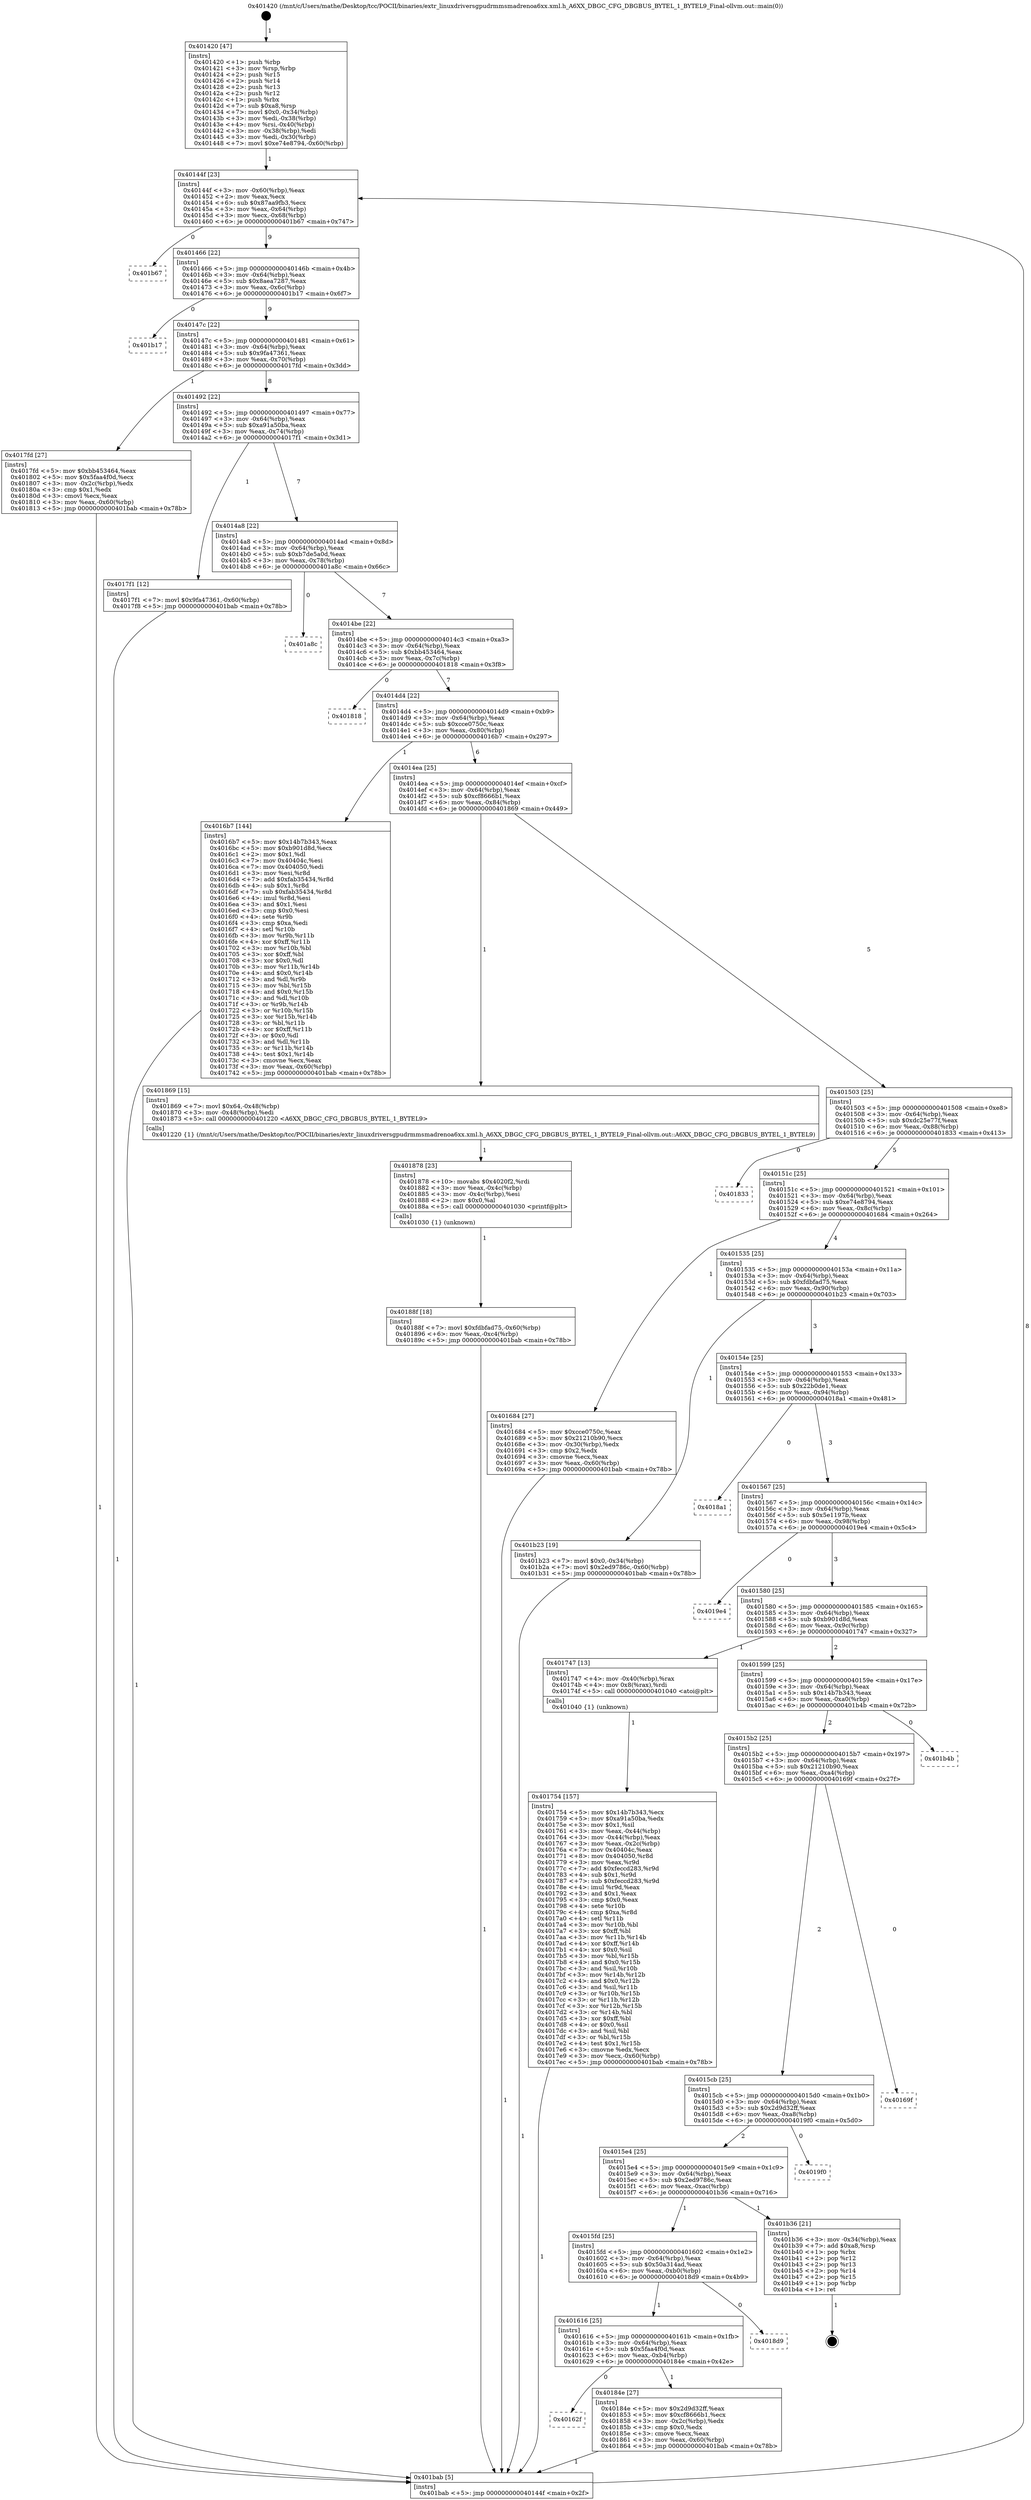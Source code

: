 digraph "0x401420" {
  label = "0x401420 (/mnt/c/Users/mathe/Desktop/tcc/POCII/binaries/extr_linuxdriversgpudrmmsmadrenoa6xx.xml.h_A6XX_DBGC_CFG_DBGBUS_BYTEL_1_BYTEL9_Final-ollvm.out::main(0))"
  labelloc = "t"
  node[shape=record]

  Entry [label="",width=0.3,height=0.3,shape=circle,fillcolor=black,style=filled]
  "0x40144f" [label="{
     0x40144f [23]\l
     | [instrs]\l
     &nbsp;&nbsp;0x40144f \<+3\>: mov -0x60(%rbp),%eax\l
     &nbsp;&nbsp;0x401452 \<+2\>: mov %eax,%ecx\l
     &nbsp;&nbsp;0x401454 \<+6\>: sub $0x87aa9fb3,%ecx\l
     &nbsp;&nbsp;0x40145a \<+3\>: mov %eax,-0x64(%rbp)\l
     &nbsp;&nbsp;0x40145d \<+3\>: mov %ecx,-0x68(%rbp)\l
     &nbsp;&nbsp;0x401460 \<+6\>: je 0000000000401b67 \<main+0x747\>\l
  }"]
  "0x401b67" [label="{
     0x401b67\l
  }", style=dashed]
  "0x401466" [label="{
     0x401466 [22]\l
     | [instrs]\l
     &nbsp;&nbsp;0x401466 \<+5\>: jmp 000000000040146b \<main+0x4b\>\l
     &nbsp;&nbsp;0x40146b \<+3\>: mov -0x64(%rbp),%eax\l
     &nbsp;&nbsp;0x40146e \<+5\>: sub $0x8aea7287,%eax\l
     &nbsp;&nbsp;0x401473 \<+3\>: mov %eax,-0x6c(%rbp)\l
     &nbsp;&nbsp;0x401476 \<+6\>: je 0000000000401b17 \<main+0x6f7\>\l
  }"]
  Exit [label="",width=0.3,height=0.3,shape=circle,fillcolor=black,style=filled,peripheries=2]
  "0x401b17" [label="{
     0x401b17\l
  }", style=dashed]
  "0x40147c" [label="{
     0x40147c [22]\l
     | [instrs]\l
     &nbsp;&nbsp;0x40147c \<+5\>: jmp 0000000000401481 \<main+0x61\>\l
     &nbsp;&nbsp;0x401481 \<+3\>: mov -0x64(%rbp),%eax\l
     &nbsp;&nbsp;0x401484 \<+5\>: sub $0x9fa47361,%eax\l
     &nbsp;&nbsp;0x401489 \<+3\>: mov %eax,-0x70(%rbp)\l
     &nbsp;&nbsp;0x40148c \<+6\>: je 00000000004017fd \<main+0x3dd\>\l
  }"]
  "0x40188f" [label="{
     0x40188f [18]\l
     | [instrs]\l
     &nbsp;&nbsp;0x40188f \<+7\>: movl $0xfdbfad75,-0x60(%rbp)\l
     &nbsp;&nbsp;0x401896 \<+6\>: mov %eax,-0xc4(%rbp)\l
     &nbsp;&nbsp;0x40189c \<+5\>: jmp 0000000000401bab \<main+0x78b\>\l
  }"]
  "0x4017fd" [label="{
     0x4017fd [27]\l
     | [instrs]\l
     &nbsp;&nbsp;0x4017fd \<+5\>: mov $0xbb453464,%eax\l
     &nbsp;&nbsp;0x401802 \<+5\>: mov $0x5faa4f0d,%ecx\l
     &nbsp;&nbsp;0x401807 \<+3\>: mov -0x2c(%rbp),%edx\l
     &nbsp;&nbsp;0x40180a \<+3\>: cmp $0x1,%edx\l
     &nbsp;&nbsp;0x40180d \<+3\>: cmovl %ecx,%eax\l
     &nbsp;&nbsp;0x401810 \<+3\>: mov %eax,-0x60(%rbp)\l
     &nbsp;&nbsp;0x401813 \<+5\>: jmp 0000000000401bab \<main+0x78b\>\l
  }"]
  "0x401492" [label="{
     0x401492 [22]\l
     | [instrs]\l
     &nbsp;&nbsp;0x401492 \<+5\>: jmp 0000000000401497 \<main+0x77\>\l
     &nbsp;&nbsp;0x401497 \<+3\>: mov -0x64(%rbp),%eax\l
     &nbsp;&nbsp;0x40149a \<+5\>: sub $0xa91a50ba,%eax\l
     &nbsp;&nbsp;0x40149f \<+3\>: mov %eax,-0x74(%rbp)\l
     &nbsp;&nbsp;0x4014a2 \<+6\>: je 00000000004017f1 \<main+0x3d1\>\l
  }"]
  "0x401878" [label="{
     0x401878 [23]\l
     | [instrs]\l
     &nbsp;&nbsp;0x401878 \<+10\>: movabs $0x4020f2,%rdi\l
     &nbsp;&nbsp;0x401882 \<+3\>: mov %eax,-0x4c(%rbp)\l
     &nbsp;&nbsp;0x401885 \<+3\>: mov -0x4c(%rbp),%esi\l
     &nbsp;&nbsp;0x401888 \<+2\>: mov $0x0,%al\l
     &nbsp;&nbsp;0x40188a \<+5\>: call 0000000000401030 \<printf@plt\>\l
     | [calls]\l
     &nbsp;&nbsp;0x401030 \{1\} (unknown)\l
  }"]
  "0x4017f1" [label="{
     0x4017f1 [12]\l
     | [instrs]\l
     &nbsp;&nbsp;0x4017f1 \<+7\>: movl $0x9fa47361,-0x60(%rbp)\l
     &nbsp;&nbsp;0x4017f8 \<+5\>: jmp 0000000000401bab \<main+0x78b\>\l
  }"]
  "0x4014a8" [label="{
     0x4014a8 [22]\l
     | [instrs]\l
     &nbsp;&nbsp;0x4014a8 \<+5\>: jmp 00000000004014ad \<main+0x8d\>\l
     &nbsp;&nbsp;0x4014ad \<+3\>: mov -0x64(%rbp),%eax\l
     &nbsp;&nbsp;0x4014b0 \<+5\>: sub $0xb7de5a0d,%eax\l
     &nbsp;&nbsp;0x4014b5 \<+3\>: mov %eax,-0x78(%rbp)\l
     &nbsp;&nbsp;0x4014b8 \<+6\>: je 0000000000401a8c \<main+0x66c\>\l
  }"]
  "0x40162f" [label="{
     0x40162f\l
  }", style=dashed]
  "0x401a8c" [label="{
     0x401a8c\l
  }", style=dashed]
  "0x4014be" [label="{
     0x4014be [22]\l
     | [instrs]\l
     &nbsp;&nbsp;0x4014be \<+5\>: jmp 00000000004014c3 \<main+0xa3\>\l
     &nbsp;&nbsp;0x4014c3 \<+3\>: mov -0x64(%rbp),%eax\l
     &nbsp;&nbsp;0x4014c6 \<+5\>: sub $0xbb453464,%eax\l
     &nbsp;&nbsp;0x4014cb \<+3\>: mov %eax,-0x7c(%rbp)\l
     &nbsp;&nbsp;0x4014ce \<+6\>: je 0000000000401818 \<main+0x3f8\>\l
  }"]
  "0x40184e" [label="{
     0x40184e [27]\l
     | [instrs]\l
     &nbsp;&nbsp;0x40184e \<+5\>: mov $0x2d9d32ff,%eax\l
     &nbsp;&nbsp;0x401853 \<+5\>: mov $0xcf8666b1,%ecx\l
     &nbsp;&nbsp;0x401858 \<+3\>: mov -0x2c(%rbp),%edx\l
     &nbsp;&nbsp;0x40185b \<+3\>: cmp $0x0,%edx\l
     &nbsp;&nbsp;0x40185e \<+3\>: cmove %ecx,%eax\l
     &nbsp;&nbsp;0x401861 \<+3\>: mov %eax,-0x60(%rbp)\l
     &nbsp;&nbsp;0x401864 \<+5\>: jmp 0000000000401bab \<main+0x78b\>\l
  }"]
  "0x401818" [label="{
     0x401818\l
  }", style=dashed]
  "0x4014d4" [label="{
     0x4014d4 [22]\l
     | [instrs]\l
     &nbsp;&nbsp;0x4014d4 \<+5\>: jmp 00000000004014d9 \<main+0xb9\>\l
     &nbsp;&nbsp;0x4014d9 \<+3\>: mov -0x64(%rbp),%eax\l
     &nbsp;&nbsp;0x4014dc \<+5\>: sub $0xcce0750c,%eax\l
     &nbsp;&nbsp;0x4014e1 \<+3\>: mov %eax,-0x80(%rbp)\l
     &nbsp;&nbsp;0x4014e4 \<+6\>: je 00000000004016b7 \<main+0x297\>\l
  }"]
  "0x401616" [label="{
     0x401616 [25]\l
     | [instrs]\l
     &nbsp;&nbsp;0x401616 \<+5\>: jmp 000000000040161b \<main+0x1fb\>\l
     &nbsp;&nbsp;0x40161b \<+3\>: mov -0x64(%rbp),%eax\l
     &nbsp;&nbsp;0x40161e \<+5\>: sub $0x5faa4f0d,%eax\l
     &nbsp;&nbsp;0x401623 \<+6\>: mov %eax,-0xb4(%rbp)\l
     &nbsp;&nbsp;0x401629 \<+6\>: je 000000000040184e \<main+0x42e\>\l
  }"]
  "0x4016b7" [label="{
     0x4016b7 [144]\l
     | [instrs]\l
     &nbsp;&nbsp;0x4016b7 \<+5\>: mov $0x14b7b343,%eax\l
     &nbsp;&nbsp;0x4016bc \<+5\>: mov $0xb901d8d,%ecx\l
     &nbsp;&nbsp;0x4016c1 \<+2\>: mov $0x1,%dl\l
     &nbsp;&nbsp;0x4016c3 \<+7\>: mov 0x40404c,%esi\l
     &nbsp;&nbsp;0x4016ca \<+7\>: mov 0x404050,%edi\l
     &nbsp;&nbsp;0x4016d1 \<+3\>: mov %esi,%r8d\l
     &nbsp;&nbsp;0x4016d4 \<+7\>: add $0xfab35434,%r8d\l
     &nbsp;&nbsp;0x4016db \<+4\>: sub $0x1,%r8d\l
     &nbsp;&nbsp;0x4016df \<+7\>: sub $0xfab35434,%r8d\l
     &nbsp;&nbsp;0x4016e6 \<+4\>: imul %r8d,%esi\l
     &nbsp;&nbsp;0x4016ea \<+3\>: and $0x1,%esi\l
     &nbsp;&nbsp;0x4016ed \<+3\>: cmp $0x0,%esi\l
     &nbsp;&nbsp;0x4016f0 \<+4\>: sete %r9b\l
     &nbsp;&nbsp;0x4016f4 \<+3\>: cmp $0xa,%edi\l
     &nbsp;&nbsp;0x4016f7 \<+4\>: setl %r10b\l
     &nbsp;&nbsp;0x4016fb \<+3\>: mov %r9b,%r11b\l
     &nbsp;&nbsp;0x4016fe \<+4\>: xor $0xff,%r11b\l
     &nbsp;&nbsp;0x401702 \<+3\>: mov %r10b,%bl\l
     &nbsp;&nbsp;0x401705 \<+3\>: xor $0xff,%bl\l
     &nbsp;&nbsp;0x401708 \<+3\>: xor $0x0,%dl\l
     &nbsp;&nbsp;0x40170b \<+3\>: mov %r11b,%r14b\l
     &nbsp;&nbsp;0x40170e \<+4\>: and $0x0,%r14b\l
     &nbsp;&nbsp;0x401712 \<+3\>: and %dl,%r9b\l
     &nbsp;&nbsp;0x401715 \<+3\>: mov %bl,%r15b\l
     &nbsp;&nbsp;0x401718 \<+4\>: and $0x0,%r15b\l
     &nbsp;&nbsp;0x40171c \<+3\>: and %dl,%r10b\l
     &nbsp;&nbsp;0x40171f \<+3\>: or %r9b,%r14b\l
     &nbsp;&nbsp;0x401722 \<+3\>: or %r10b,%r15b\l
     &nbsp;&nbsp;0x401725 \<+3\>: xor %r15b,%r14b\l
     &nbsp;&nbsp;0x401728 \<+3\>: or %bl,%r11b\l
     &nbsp;&nbsp;0x40172b \<+4\>: xor $0xff,%r11b\l
     &nbsp;&nbsp;0x40172f \<+3\>: or $0x0,%dl\l
     &nbsp;&nbsp;0x401732 \<+3\>: and %dl,%r11b\l
     &nbsp;&nbsp;0x401735 \<+3\>: or %r11b,%r14b\l
     &nbsp;&nbsp;0x401738 \<+4\>: test $0x1,%r14b\l
     &nbsp;&nbsp;0x40173c \<+3\>: cmovne %ecx,%eax\l
     &nbsp;&nbsp;0x40173f \<+3\>: mov %eax,-0x60(%rbp)\l
     &nbsp;&nbsp;0x401742 \<+5\>: jmp 0000000000401bab \<main+0x78b\>\l
  }"]
  "0x4014ea" [label="{
     0x4014ea [25]\l
     | [instrs]\l
     &nbsp;&nbsp;0x4014ea \<+5\>: jmp 00000000004014ef \<main+0xcf\>\l
     &nbsp;&nbsp;0x4014ef \<+3\>: mov -0x64(%rbp),%eax\l
     &nbsp;&nbsp;0x4014f2 \<+5\>: sub $0xcf8666b1,%eax\l
     &nbsp;&nbsp;0x4014f7 \<+6\>: mov %eax,-0x84(%rbp)\l
     &nbsp;&nbsp;0x4014fd \<+6\>: je 0000000000401869 \<main+0x449\>\l
  }"]
  "0x4018d9" [label="{
     0x4018d9\l
  }", style=dashed]
  "0x401869" [label="{
     0x401869 [15]\l
     | [instrs]\l
     &nbsp;&nbsp;0x401869 \<+7\>: movl $0x64,-0x48(%rbp)\l
     &nbsp;&nbsp;0x401870 \<+3\>: mov -0x48(%rbp),%edi\l
     &nbsp;&nbsp;0x401873 \<+5\>: call 0000000000401220 \<A6XX_DBGC_CFG_DBGBUS_BYTEL_1_BYTEL9\>\l
     | [calls]\l
     &nbsp;&nbsp;0x401220 \{1\} (/mnt/c/Users/mathe/Desktop/tcc/POCII/binaries/extr_linuxdriversgpudrmmsmadrenoa6xx.xml.h_A6XX_DBGC_CFG_DBGBUS_BYTEL_1_BYTEL9_Final-ollvm.out::A6XX_DBGC_CFG_DBGBUS_BYTEL_1_BYTEL9)\l
  }"]
  "0x401503" [label="{
     0x401503 [25]\l
     | [instrs]\l
     &nbsp;&nbsp;0x401503 \<+5\>: jmp 0000000000401508 \<main+0xe8\>\l
     &nbsp;&nbsp;0x401508 \<+3\>: mov -0x64(%rbp),%eax\l
     &nbsp;&nbsp;0x40150b \<+5\>: sub $0xdc25e77f,%eax\l
     &nbsp;&nbsp;0x401510 \<+6\>: mov %eax,-0x88(%rbp)\l
     &nbsp;&nbsp;0x401516 \<+6\>: je 0000000000401833 \<main+0x413\>\l
  }"]
  "0x4015fd" [label="{
     0x4015fd [25]\l
     | [instrs]\l
     &nbsp;&nbsp;0x4015fd \<+5\>: jmp 0000000000401602 \<main+0x1e2\>\l
     &nbsp;&nbsp;0x401602 \<+3\>: mov -0x64(%rbp),%eax\l
     &nbsp;&nbsp;0x401605 \<+5\>: sub $0x50a314ad,%eax\l
     &nbsp;&nbsp;0x40160a \<+6\>: mov %eax,-0xb0(%rbp)\l
     &nbsp;&nbsp;0x401610 \<+6\>: je 00000000004018d9 \<main+0x4b9\>\l
  }"]
  "0x401833" [label="{
     0x401833\l
  }", style=dashed]
  "0x40151c" [label="{
     0x40151c [25]\l
     | [instrs]\l
     &nbsp;&nbsp;0x40151c \<+5\>: jmp 0000000000401521 \<main+0x101\>\l
     &nbsp;&nbsp;0x401521 \<+3\>: mov -0x64(%rbp),%eax\l
     &nbsp;&nbsp;0x401524 \<+5\>: sub $0xe74e8794,%eax\l
     &nbsp;&nbsp;0x401529 \<+6\>: mov %eax,-0x8c(%rbp)\l
     &nbsp;&nbsp;0x40152f \<+6\>: je 0000000000401684 \<main+0x264\>\l
  }"]
  "0x401b36" [label="{
     0x401b36 [21]\l
     | [instrs]\l
     &nbsp;&nbsp;0x401b36 \<+3\>: mov -0x34(%rbp),%eax\l
     &nbsp;&nbsp;0x401b39 \<+7\>: add $0xa8,%rsp\l
     &nbsp;&nbsp;0x401b40 \<+1\>: pop %rbx\l
     &nbsp;&nbsp;0x401b41 \<+2\>: pop %r12\l
     &nbsp;&nbsp;0x401b43 \<+2\>: pop %r13\l
     &nbsp;&nbsp;0x401b45 \<+2\>: pop %r14\l
     &nbsp;&nbsp;0x401b47 \<+2\>: pop %r15\l
     &nbsp;&nbsp;0x401b49 \<+1\>: pop %rbp\l
     &nbsp;&nbsp;0x401b4a \<+1\>: ret\l
  }"]
  "0x401684" [label="{
     0x401684 [27]\l
     | [instrs]\l
     &nbsp;&nbsp;0x401684 \<+5\>: mov $0xcce0750c,%eax\l
     &nbsp;&nbsp;0x401689 \<+5\>: mov $0x21210b90,%ecx\l
     &nbsp;&nbsp;0x40168e \<+3\>: mov -0x30(%rbp),%edx\l
     &nbsp;&nbsp;0x401691 \<+3\>: cmp $0x2,%edx\l
     &nbsp;&nbsp;0x401694 \<+3\>: cmovne %ecx,%eax\l
     &nbsp;&nbsp;0x401697 \<+3\>: mov %eax,-0x60(%rbp)\l
     &nbsp;&nbsp;0x40169a \<+5\>: jmp 0000000000401bab \<main+0x78b\>\l
  }"]
  "0x401535" [label="{
     0x401535 [25]\l
     | [instrs]\l
     &nbsp;&nbsp;0x401535 \<+5\>: jmp 000000000040153a \<main+0x11a\>\l
     &nbsp;&nbsp;0x40153a \<+3\>: mov -0x64(%rbp),%eax\l
     &nbsp;&nbsp;0x40153d \<+5\>: sub $0xfdbfad75,%eax\l
     &nbsp;&nbsp;0x401542 \<+6\>: mov %eax,-0x90(%rbp)\l
     &nbsp;&nbsp;0x401548 \<+6\>: je 0000000000401b23 \<main+0x703\>\l
  }"]
  "0x401bab" [label="{
     0x401bab [5]\l
     | [instrs]\l
     &nbsp;&nbsp;0x401bab \<+5\>: jmp 000000000040144f \<main+0x2f\>\l
  }"]
  "0x401420" [label="{
     0x401420 [47]\l
     | [instrs]\l
     &nbsp;&nbsp;0x401420 \<+1\>: push %rbp\l
     &nbsp;&nbsp;0x401421 \<+3\>: mov %rsp,%rbp\l
     &nbsp;&nbsp;0x401424 \<+2\>: push %r15\l
     &nbsp;&nbsp;0x401426 \<+2\>: push %r14\l
     &nbsp;&nbsp;0x401428 \<+2\>: push %r13\l
     &nbsp;&nbsp;0x40142a \<+2\>: push %r12\l
     &nbsp;&nbsp;0x40142c \<+1\>: push %rbx\l
     &nbsp;&nbsp;0x40142d \<+7\>: sub $0xa8,%rsp\l
     &nbsp;&nbsp;0x401434 \<+7\>: movl $0x0,-0x34(%rbp)\l
     &nbsp;&nbsp;0x40143b \<+3\>: mov %edi,-0x38(%rbp)\l
     &nbsp;&nbsp;0x40143e \<+4\>: mov %rsi,-0x40(%rbp)\l
     &nbsp;&nbsp;0x401442 \<+3\>: mov -0x38(%rbp),%edi\l
     &nbsp;&nbsp;0x401445 \<+3\>: mov %edi,-0x30(%rbp)\l
     &nbsp;&nbsp;0x401448 \<+7\>: movl $0xe74e8794,-0x60(%rbp)\l
  }"]
  "0x4015e4" [label="{
     0x4015e4 [25]\l
     | [instrs]\l
     &nbsp;&nbsp;0x4015e4 \<+5\>: jmp 00000000004015e9 \<main+0x1c9\>\l
     &nbsp;&nbsp;0x4015e9 \<+3\>: mov -0x64(%rbp),%eax\l
     &nbsp;&nbsp;0x4015ec \<+5\>: sub $0x2ed9786c,%eax\l
     &nbsp;&nbsp;0x4015f1 \<+6\>: mov %eax,-0xac(%rbp)\l
     &nbsp;&nbsp;0x4015f7 \<+6\>: je 0000000000401b36 \<main+0x716\>\l
  }"]
  "0x401b23" [label="{
     0x401b23 [19]\l
     | [instrs]\l
     &nbsp;&nbsp;0x401b23 \<+7\>: movl $0x0,-0x34(%rbp)\l
     &nbsp;&nbsp;0x401b2a \<+7\>: movl $0x2ed9786c,-0x60(%rbp)\l
     &nbsp;&nbsp;0x401b31 \<+5\>: jmp 0000000000401bab \<main+0x78b\>\l
  }"]
  "0x40154e" [label="{
     0x40154e [25]\l
     | [instrs]\l
     &nbsp;&nbsp;0x40154e \<+5\>: jmp 0000000000401553 \<main+0x133\>\l
     &nbsp;&nbsp;0x401553 \<+3\>: mov -0x64(%rbp),%eax\l
     &nbsp;&nbsp;0x401556 \<+5\>: sub $0x22b0de1,%eax\l
     &nbsp;&nbsp;0x40155b \<+6\>: mov %eax,-0x94(%rbp)\l
     &nbsp;&nbsp;0x401561 \<+6\>: je 00000000004018a1 \<main+0x481\>\l
  }"]
  "0x4019f0" [label="{
     0x4019f0\l
  }", style=dashed]
  "0x4018a1" [label="{
     0x4018a1\l
  }", style=dashed]
  "0x401567" [label="{
     0x401567 [25]\l
     | [instrs]\l
     &nbsp;&nbsp;0x401567 \<+5\>: jmp 000000000040156c \<main+0x14c\>\l
     &nbsp;&nbsp;0x40156c \<+3\>: mov -0x64(%rbp),%eax\l
     &nbsp;&nbsp;0x40156f \<+5\>: sub $0x5e1197b,%eax\l
     &nbsp;&nbsp;0x401574 \<+6\>: mov %eax,-0x98(%rbp)\l
     &nbsp;&nbsp;0x40157a \<+6\>: je 00000000004019e4 \<main+0x5c4\>\l
  }"]
  "0x4015cb" [label="{
     0x4015cb [25]\l
     | [instrs]\l
     &nbsp;&nbsp;0x4015cb \<+5\>: jmp 00000000004015d0 \<main+0x1b0\>\l
     &nbsp;&nbsp;0x4015d0 \<+3\>: mov -0x64(%rbp),%eax\l
     &nbsp;&nbsp;0x4015d3 \<+5\>: sub $0x2d9d32ff,%eax\l
     &nbsp;&nbsp;0x4015d8 \<+6\>: mov %eax,-0xa8(%rbp)\l
     &nbsp;&nbsp;0x4015de \<+6\>: je 00000000004019f0 \<main+0x5d0\>\l
  }"]
  "0x4019e4" [label="{
     0x4019e4\l
  }", style=dashed]
  "0x401580" [label="{
     0x401580 [25]\l
     | [instrs]\l
     &nbsp;&nbsp;0x401580 \<+5\>: jmp 0000000000401585 \<main+0x165\>\l
     &nbsp;&nbsp;0x401585 \<+3\>: mov -0x64(%rbp),%eax\l
     &nbsp;&nbsp;0x401588 \<+5\>: sub $0xb901d8d,%eax\l
     &nbsp;&nbsp;0x40158d \<+6\>: mov %eax,-0x9c(%rbp)\l
     &nbsp;&nbsp;0x401593 \<+6\>: je 0000000000401747 \<main+0x327\>\l
  }"]
  "0x40169f" [label="{
     0x40169f\l
  }", style=dashed]
  "0x401747" [label="{
     0x401747 [13]\l
     | [instrs]\l
     &nbsp;&nbsp;0x401747 \<+4\>: mov -0x40(%rbp),%rax\l
     &nbsp;&nbsp;0x40174b \<+4\>: mov 0x8(%rax),%rdi\l
     &nbsp;&nbsp;0x40174f \<+5\>: call 0000000000401040 \<atoi@plt\>\l
     | [calls]\l
     &nbsp;&nbsp;0x401040 \{1\} (unknown)\l
  }"]
  "0x401599" [label="{
     0x401599 [25]\l
     | [instrs]\l
     &nbsp;&nbsp;0x401599 \<+5\>: jmp 000000000040159e \<main+0x17e\>\l
     &nbsp;&nbsp;0x40159e \<+3\>: mov -0x64(%rbp),%eax\l
     &nbsp;&nbsp;0x4015a1 \<+5\>: sub $0x14b7b343,%eax\l
     &nbsp;&nbsp;0x4015a6 \<+6\>: mov %eax,-0xa0(%rbp)\l
     &nbsp;&nbsp;0x4015ac \<+6\>: je 0000000000401b4b \<main+0x72b\>\l
  }"]
  "0x401754" [label="{
     0x401754 [157]\l
     | [instrs]\l
     &nbsp;&nbsp;0x401754 \<+5\>: mov $0x14b7b343,%ecx\l
     &nbsp;&nbsp;0x401759 \<+5\>: mov $0xa91a50ba,%edx\l
     &nbsp;&nbsp;0x40175e \<+3\>: mov $0x1,%sil\l
     &nbsp;&nbsp;0x401761 \<+3\>: mov %eax,-0x44(%rbp)\l
     &nbsp;&nbsp;0x401764 \<+3\>: mov -0x44(%rbp),%eax\l
     &nbsp;&nbsp;0x401767 \<+3\>: mov %eax,-0x2c(%rbp)\l
     &nbsp;&nbsp;0x40176a \<+7\>: mov 0x40404c,%eax\l
     &nbsp;&nbsp;0x401771 \<+8\>: mov 0x404050,%r8d\l
     &nbsp;&nbsp;0x401779 \<+3\>: mov %eax,%r9d\l
     &nbsp;&nbsp;0x40177c \<+7\>: add $0xfeccd283,%r9d\l
     &nbsp;&nbsp;0x401783 \<+4\>: sub $0x1,%r9d\l
     &nbsp;&nbsp;0x401787 \<+7\>: sub $0xfeccd283,%r9d\l
     &nbsp;&nbsp;0x40178e \<+4\>: imul %r9d,%eax\l
     &nbsp;&nbsp;0x401792 \<+3\>: and $0x1,%eax\l
     &nbsp;&nbsp;0x401795 \<+3\>: cmp $0x0,%eax\l
     &nbsp;&nbsp;0x401798 \<+4\>: sete %r10b\l
     &nbsp;&nbsp;0x40179c \<+4\>: cmp $0xa,%r8d\l
     &nbsp;&nbsp;0x4017a0 \<+4\>: setl %r11b\l
     &nbsp;&nbsp;0x4017a4 \<+3\>: mov %r10b,%bl\l
     &nbsp;&nbsp;0x4017a7 \<+3\>: xor $0xff,%bl\l
     &nbsp;&nbsp;0x4017aa \<+3\>: mov %r11b,%r14b\l
     &nbsp;&nbsp;0x4017ad \<+4\>: xor $0xff,%r14b\l
     &nbsp;&nbsp;0x4017b1 \<+4\>: xor $0x0,%sil\l
     &nbsp;&nbsp;0x4017b5 \<+3\>: mov %bl,%r15b\l
     &nbsp;&nbsp;0x4017b8 \<+4\>: and $0x0,%r15b\l
     &nbsp;&nbsp;0x4017bc \<+3\>: and %sil,%r10b\l
     &nbsp;&nbsp;0x4017bf \<+3\>: mov %r14b,%r12b\l
     &nbsp;&nbsp;0x4017c2 \<+4\>: and $0x0,%r12b\l
     &nbsp;&nbsp;0x4017c6 \<+3\>: and %sil,%r11b\l
     &nbsp;&nbsp;0x4017c9 \<+3\>: or %r10b,%r15b\l
     &nbsp;&nbsp;0x4017cc \<+3\>: or %r11b,%r12b\l
     &nbsp;&nbsp;0x4017cf \<+3\>: xor %r12b,%r15b\l
     &nbsp;&nbsp;0x4017d2 \<+3\>: or %r14b,%bl\l
     &nbsp;&nbsp;0x4017d5 \<+3\>: xor $0xff,%bl\l
     &nbsp;&nbsp;0x4017d8 \<+4\>: or $0x0,%sil\l
     &nbsp;&nbsp;0x4017dc \<+3\>: and %sil,%bl\l
     &nbsp;&nbsp;0x4017df \<+3\>: or %bl,%r15b\l
     &nbsp;&nbsp;0x4017e2 \<+4\>: test $0x1,%r15b\l
     &nbsp;&nbsp;0x4017e6 \<+3\>: cmovne %edx,%ecx\l
     &nbsp;&nbsp;0x4017e9 \<+3\>: mov %ecx,-0x60(%rbp)\l
     &nbsp;&nbsp;0x4017ec \<+5\>: jmp 0000000000401bab \<main+0x78b\>\l
  }"]
  "0x4015b2" [label="{
     0x4015b2 [25]\l
     | [instrs]\l
     &nbsp;&nbsp;0x4015b2 \<+5\>: jmp 00000000004015b7 \<main+0x197\>\l
     &nbsp;&nbsp;0x4015b7 \<+3\>: mov -0x64(%rbp),%eax\l
     &nbsp;&nbsp;0x4015ba \<+5\>: sub $0x21210b90,%eax\l
     &nbsp;&nbsp;0x4015bf \<+6\>: mov %eax,-0xa4(%rbp)\l
     &nbsp;&nbsp;0x4015c5 \<+6\>: je 000000000040169f \<main+0x27f\>\l
  }"]
  "0x401b4b" [label="{
     0x401b4b\l
  }", style=dashed]
  Entry -> "0x401420" [label=" 1"]
  "0x40144f" -> "0x401b67" [label=" 0"]
  "0x40144f" -> "0x401466" [label=" 9"]
  "0x401b36" -> Exit [label=" 1"]
  "0x401466" -> "0x401b17" [label=" 0"]
  "0x401466" -> "0x40147c" [label=" 9"]
  "0x401b23" -> "0x401bab" [label=" 1"]
  "0x40147c" -> "0x4017fd" [label=" 1"]
  "0x40147c" -> "0x401492" [label=" 8"]
  "0x40188f" -> "0x401bab" [label=" 1"]
  "0x401492" -> "0x4017f1" [label=" 1"]
  "0x401492" -> "0x4014a8" [label=" 7"]
  "0x401878" -> "0x40188f" [label=" 1"]
  "0x4014a8" -> "0x401a8c" [label=" 0"]
  "0x4014a8" -> "0x4014be" [label=" 7"]
  "0x401869" -> "0x401878" [label=" 1"]
  "0x4014be" -> "0x401818" [label=" 0"]
  "0x4014be" -> "0x4014d4" [label=" 7"]
  "0x40184e" -> "0x401bab" [label=" 1"]
  "0x4014d4" -> "0x4016b7" [label=" 1"]
  "0x4014d4" -> "0x4014ea" [label=" 6"]
  "0x401616" -> "0x40184e" [label=" 1"]
  "0x4014ea" -> "0x401869" [label=" 1"]
  "0x4014ea" -> "0x401503" [label=" 5"]
  "0x401616" -> "0x40162f" [label=" 0"]
  "0x401503" -> "0x401833" [label=" 0"]
  "0x401503" -> "0x40151c" [label=" 5"]
  "0x4015fd" -> "0x4018d9" [label=" 0"]
  "0x40151c" -> "0x401684" [label=" 1"]
  "0x40151c" -> "0x401535" [label=" 4"]
  "0x401684" -> "0x401bab" [label=" 1"]
  "0x401420" -> "0x40144f" [label=" 1"]
  "0x401bab" -> "0x40144f" [label=" 8"]
  "0x4016b7" -> "0x401bab" [label=" 1"]
  "0x4015fd" -> "0x401616" [label=" 1"]
  "0x401535" -> "0x401b23" [label=" 1"]
  "0x401535" -> "0x40154e" [label=" 3"]
  "0x4015e4" -> "0x401b36" [label=" 1"]
  "0x40154e" -> "0x4018a1" [label=" 0"]
  "0x40154e" -> "0x401567" [label=" 3"]
  "0x4015e4" -> "0x4015fd" [label=" 1"]
  "0x401567" -> "0x4019e4" [label=" 0"]
  "0x401567" -> "0x401580" [label=" 3"]
  "0x4015cb" -> "0x4019f0" [label=" 0"]
  "0x401580" -> "0x401747" [label=" 1"]
  "0x401580" -> "0x401599" [label=" 2"]
  "0x401747" -> "0x401754" [label=" 1"]
  "0x401754" -> "0x401bab" [label=" 1"]
  "0x4017f1" -> "0x401bab" [label=" 1"]
  "0x4017fd" -> "0x401bab" [label=" 1"]
  "0x4015cb" -> "0x4015e4" [label=" 2"]
  "0x401599" -> "0x401b4b" [label=" 0"]
  "0x401599" -> "0x4015b2" [label=" 2"]
  "0x4015b2" -> "0x4015cb" [label=" 2"]
  "0x4015b2" -> "0x40169f" [label=" 0"]
}

